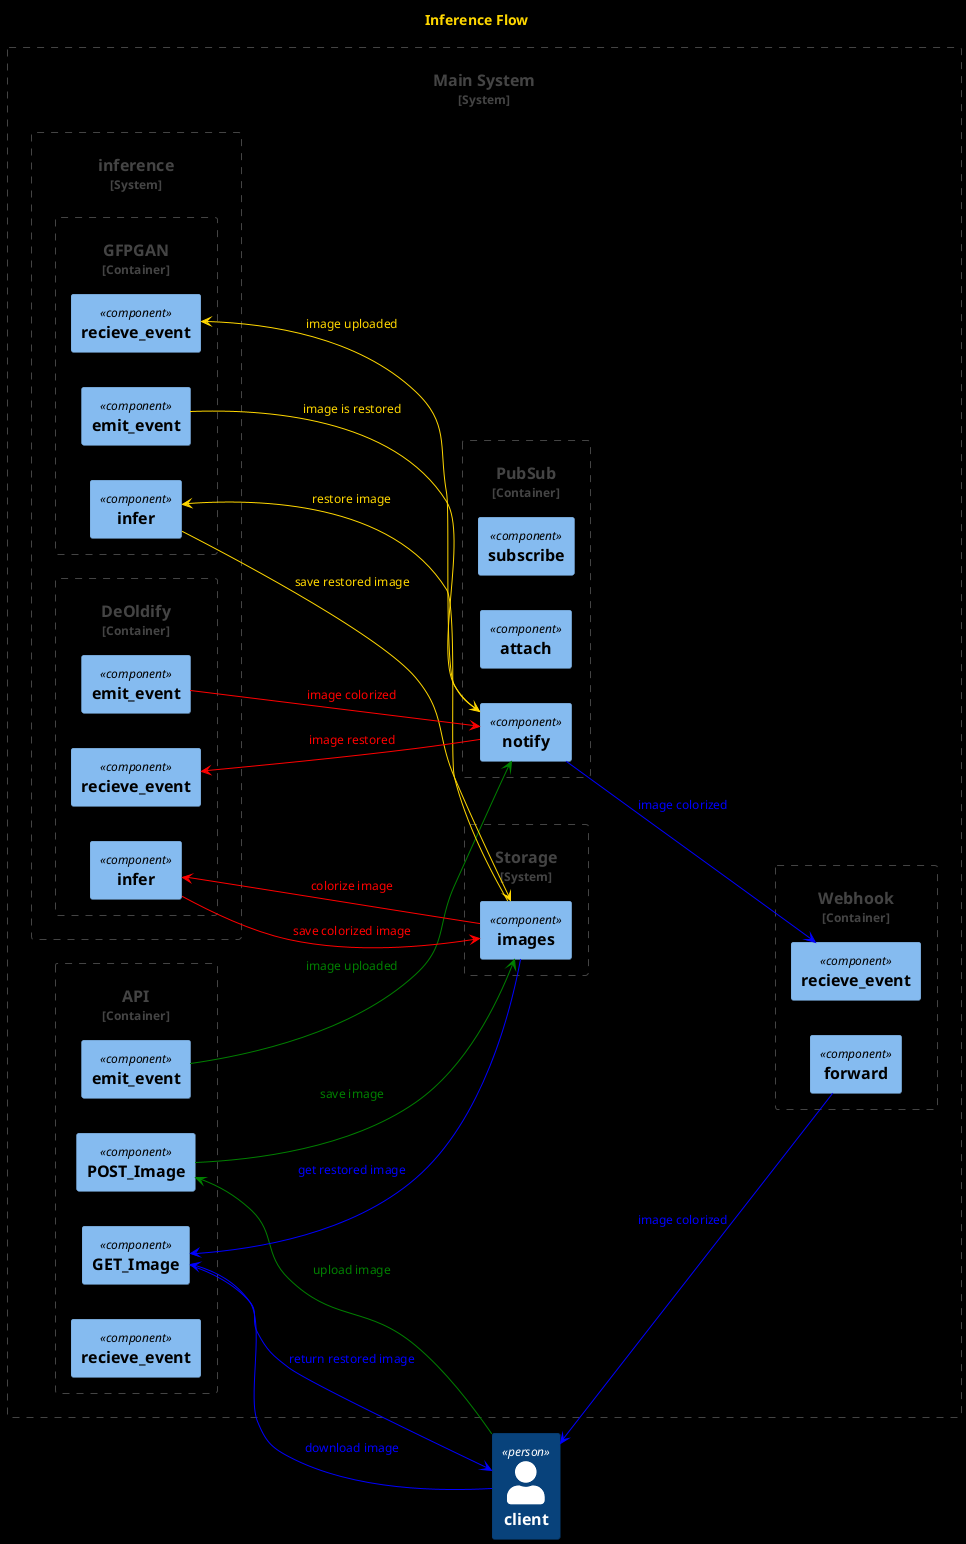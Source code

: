@startuml inference-flow

title Inference Flow

set separator none

!include <C4/C4>
!include <C4/C4_Context>
!include <C4/C4_Component>

left to right direction

skinparam BackgroundColor black
skinparam DefaultFontColor gold

Person(client, "client")

System_Boundary(mainSystem, "Main System") {

  Container_Boundary(api, "API") {
    Component(api.postImg, "POST_Image")
    Component(api.getImg, "GET_Image")
    Component(api.emit, "emit_event")
    Component(api.recieve, "recieve_event")
  }

  Container_Boundary(pubsub, "PubSub") {
    Component(pubsub.susbscribe, "subscribe")
    Component(pubsub.attach, "attach")
    Component(pubsub.notify, "notify")
  }

  Container_Boundary(webhook, "Webhook") {
    Component(webhook.recieve, "recieve_event")
    Component(webhook.forward, "forward")
  }

  System_Boundary(storage, "Storage") {
    Component(storage.images, "images")
  }

  System_Boundary(inference, "inference") {
    Container_Boundary(gfpgan, "GFPGAN") {
      Component(gfpgan.recieve, "recieve_event")
      Component(gfpgan.infer, "infer")
      Component(gfpgan.emit, "emit_event")
    }

    Container_Boundary(DeOldify, "DeOldify") {
      Component(DeOldify.recieve, "recieve_event")
      Component(DeOldify.infer, "infer")
      Component(DeOldify.emit, "emit_event")
    }
  }

  skinparam ArrowFontColor white
  skinparam ArrowColor white
  'attach events
  
  'subscribe to event

  'upload image
  skinparam ArrowFontColor green
  skinparam ArrowColor green
  client ---> api.postImg: "upload image"
  api.postImg ---> storage.images: "save image"
  api.emit ---> pubsub.notify: "image uploaded"
  'restore image
  skinparam ArrowFontColor gold
  skinparam ArrowColor gold
  pubsub.notify ---> gfpgan.recieve: "image uploaded"
  gfpgan.infer <--- storage.images: "restore image"
  gfpgan.infer ---> storage.images: "save restored image"
  gfpgan.emit ---> pubsub.notify: "image is restored"
  'colorize image
  skinparam ArrowFontColor red
  skinparam ArrowColor red
  pubsub.notify ---> DeOldify.recieve: "image restored"
  DeOldify.infer <--- storage.images: "colorize image"
  DeOldify.infer ---> storage.images: "save colorized image"
  DeOldify.emit ---> pubsub.notify: "image colorized"
  'return restored image to client
  skinparam ArrowFontColor blue
  skinparam ArrowColor blue
  pubsub.notify ---> webhook.recieve: "image colorized"
  webhook.forward ---> client: "image colorized"
  client ---> api.getImg: "download image"
  api.getImg <--- storage.images: "get restored image"
  api.getImg ---> client: "return restored image"
}

@enduml
